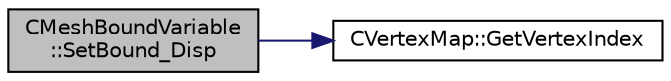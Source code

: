 digraph "CMeshBoundVariable::SetBound_Disp"
{
  edge [fontname="Helvetica",fontsize="10",labelfontname="Helvetica",labelfontsize="10"];
  node [fontname="Helvetica",fontsize="10",shape=record];
  rankdir="LR";
  Node28 [label="CMeshBoundVariable\l::SetBound_Disp",height=0.2,width=0.4,color="black", fillcolor="grey75", style="filled", fontcolor="black"];
  Node28 -> Node29 [color="midnightblue",fontsize="10",style="solid",fontname="Helvetica"];
  Node29 [label="CVertexMap::GetVertexIndex",height=0.2,width=0.4,color="black", fillcolor="white", style="filled",URL="$class_c_vertex_map.html#ae62665f7065cb9e31c2aec1ec90c0afc",tooltip="Convert a point index to vertex index. "];
}
